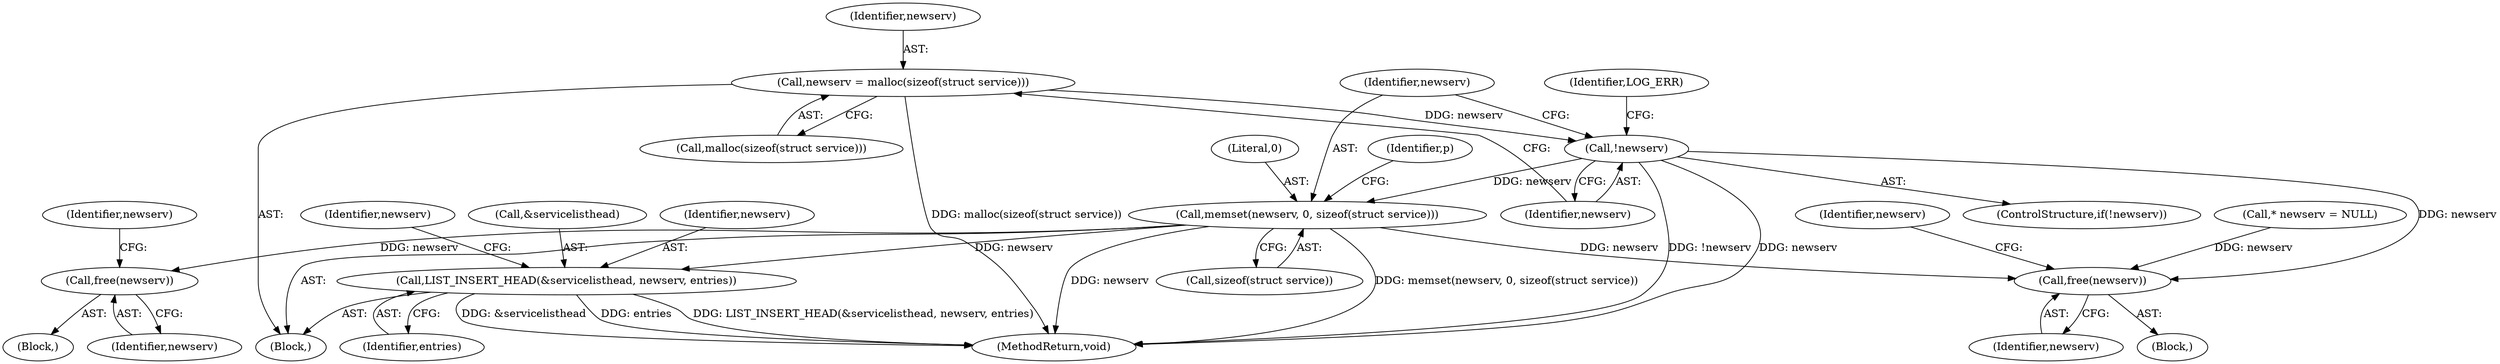 digraph "0_miniupnp_140ee8d2204b383279f854802b27bdb41c1d5d1a@API" {
"1000637" [label="(Call,newserv = malloc(sizeof(struct service)))"];
"1000643" [label="(Call,!newserv)"];
"1000650" [label="(Call,memset(newserv, 0, sizeof(struct service)))"];
"1000976" [label="(Call,free(newserv))"];
"1000982" [label="(Call,LIST_INSERT_HEAD(&servicelisthead, newserv, entries))"];
"1001039" [label="(Call,free(newserv))"];
"1000985" [label="(Identifier,newserv)"];
"1000653" [label="(Call,sizeof(struct service))"];
"1000651" [label="(Identifier,newserv)"];
"1001042" [label="(Identifier,newserv)"];
"1000983" [label="(Call,&servicelisthead)"];
"1000979" [label="(Identifier,newserv)"];
"1000642" [label="(ControlStructure,if(!newserv))"];
"1000247" [label="(Block,)"];
"1000638" [label="(Identifier,newserv)"];
"1000942" [label="(Block,)"];
"1000644" [label="(Identifier,newserv)"];
"1000647" [label="(Identifier,LOG_ERR)"];
"1000140" [label="(Call,* newserv = NULL)"];
"1001040" [label="(Identifier,newserv)"];
"1000986" [label="(Identifier,entries)"];
"1001055" [label="(MethodReturn,void)"];
"1000652" [label="(Literal,0)"];
"1000650" [label="(Call,memset(newserv, 0, sizeof(struct service)))"];
"1000639" [label="(Call,malloc(sizeof(struct service)))"];
"1000976" [label="(Call,free(newserv))"];
"1000988" [label="(Identifier,newserv)"];
"1000977" [label="(Identifier,newserv)"];
"1001022" [label="(Block,)"];
"1000637" [label="(Call,newserv = malloc(sizeof(struct service)))"];
"1000643" [label="(Call,!newserv)"];
"1000657" [label="(Identifier,p)"];
"1000982" [label="(Call,LIST_INSERT_HEAD(&servicelisthead, newserv, entries))"];
"1001039" [label="(Call,free(newserv))"];
"1000637" -> "1000247"  [label="AST: "];
"1000637" -> "1000639"  [label="CFG: "];
"1000638" -> "1000637"  [label="AST: "];
"1000639" -> "1000637"  [label="AST: "];
"1000644" -> "1000637"  [label="CFG: "];
"1000637" -> "1001055"  [label="DDG: malloc(sizeof(struct service))"];
"1000637" -> "1000643"  [label="DDG: newserv"];
"1000643" -> "1000642"  [label="AST: "];
"1000643" -> "1000644"  [label="CFG: "];
"1000644" -> "1000643"  [label="AST: "];
"1000647" -> "1000643"  [label="CFG: "];
"1000651" -> "1000643"  [label="CFG: "];
"1000643" -> "1001055"  [label="DDG: !newserv"];
"1000643" -> "1001055"  [label="DDG: newserv"];
"1000643" -> "1000650"  [label="DDG: newserv"];
"1000643" -> "1001039"  [label="DDG: newserv"];
"1000650" -> "1000247"  [label="AST: "];
"1000650" -> "1000653"  [label="CFG: "];
"1000651" -> "1000650"  [label="AST: "];
"1000652" -> "1000650"  [label="AST: "];
"1000653" -> "1000650"  [label="AST: "];
"1000657" -> "1000650"  [label="CFG: "];
"1000650" -> "1001055"  [label="DDG: memset(newserv, 0, sizeof(struct service))"];
"1000650" -> "1001055"  [label="DDG: newserv"];
"1000650" -> "1000976"  [label="DDG: newserv"];
"1000650" -> "1000982"  [label="DDG: newserv"];
"1000650" -> "1001039"  [label="DDG: newserv"];
"1000976" -> "1000942"  [label="AST: "];
"1000976" -> "1000977"  [label="CFG: "];
"1000977" -> "1000976"  [label="AST: "];
"1000979" -> "1000976"  [label="CFG: "];
"1000982" -> "1000247"  [label="AST: "];
"1000982" -> "1000986"  [label="CFG: "];
"1000983" -> "1000982"  [label="AST: "];
"1000985" -> "1000982"  [label="AST: "];
"1000986" -> "1000982"  [label="AST: "];
"1000988" -> "1000982"  [label="CFG: "];
"1000982" -> "1001055"  [label="DDG: LIST_INSERT_HEAD(&servicelisthead, newserv, entries)"];
"1000982" -> "1001055"  [label="DDG: &servicelisthead"];
"1000982" -> "1001055"  [label="DDG: entries"];
"1001039" -> "1001022"  [label="AST: "];
"1001039" -> "1001040"  [label="CFG: "];
"1001040" -> "1001039"  [label="AST: "];
"1001042" -> "1001039"  [label="CFG: "];
"1000140" -> "1001039"  [label="DDG: newserv"];
}
